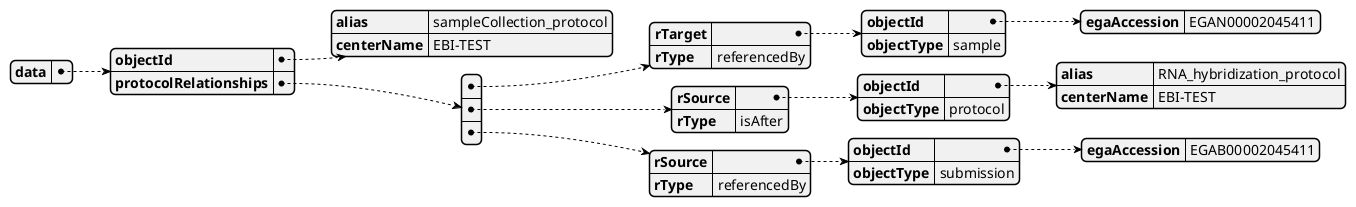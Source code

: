 @startjson

{
    "data": {
        "objectId": {
            "alias": "sampleCollection_protocol",
            "centerName": "EBI-TEST"
        },
        "protocolRelationships": [
            {
                "rTarget": {
                    "objectId": {
                        "egaAccession": "EGAN00002045411"
                    },
                    "objectType": "sample"
                },
                "rType": "referencedBy"
            },
            {
                "rSource": {
                    "objectId": {
                        "alias": "RNA_hybridization_protocol",
                        "centerName": "EBI-TEST"
                    },
                    "objectType": "protocol"
                },
                "rType": "isAfter"
            },
            {
                "rSource": {
                    "objectId": {
                        "egaAccession": "EGAB00002045411"
                    },
                    "objectType": "submission"
                },
                "rType": "referencedBy"
            }
        ]
    }
}
@endjson